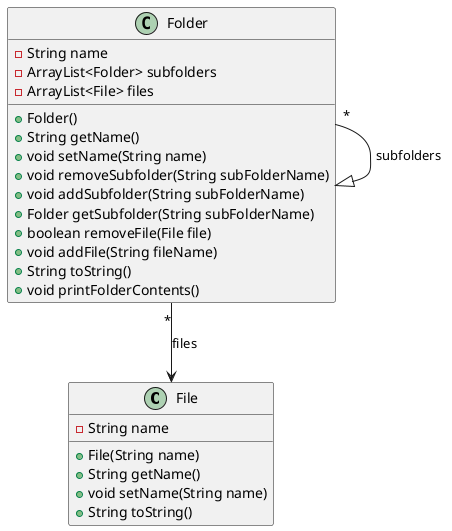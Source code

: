 @startuml

class File {
    - String name
    + File(String name)
    + String getName()
    + void setName(String name)
    + String toString()
}

class Folder {
    - String name
    - ArrayList<Folder> subfolders
    - ArrayList<File> files
    + Folder()
    + String getName()
    + void setName(String name)
    + void removeSubfolder(String subFolderName)
    + void addSubfolder(String subFolderName)
    + Folder getSubfolder(String subFolderName)
    + boolean removeFile(File file)
    + void addFile(String fileName)
    + String toString()
    + void printFolderContents()
}

Folder "*" --|> Folder : subfolders
Folder "*" --> File : files

@enduml